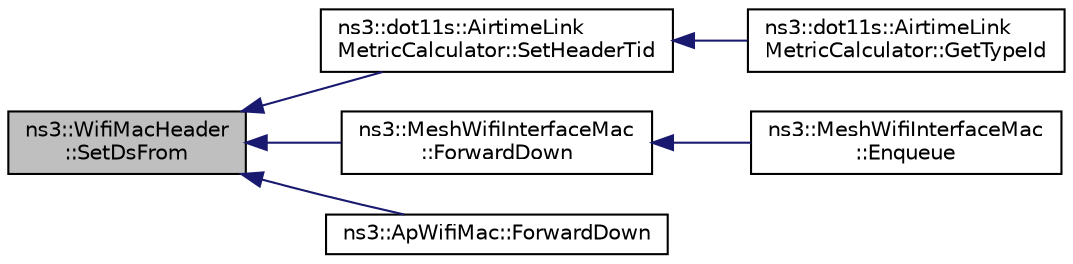 digraph "ns3::WifiMacHeader::SetDsFrom"
{
  edge [fontname="Helvetica",fontsize="10",labelfontname="Helvetica",labelfontsize="10"];
  node [fontname="Helvetica",fontsize="10",shape=record];
  rankdir="LR";
  Node1 [label="ns3::WifiMacHeader\l::SetDsFrom",height=0.2,width=0.4,color="black", fillcolor="grey75", style="filled", fontcolor="black"];
  Node1 -> Node2 [dir="back",color="midnightblue",fontsize="10",style="solid"];
  Node2 [label="ns3::dot11s::AirtimeLink\lMetricCalculator::SetHeaderTid",height=0.2,width=0.4,color="black", fillcolor="white", style="filled",URL="$da/d28/classns3_1_1dot11s_1_1AirtimeLinkMetricCalculator.html#aa6cca3c42a0677e2b168275d88e19dbb"];
  Node2 -> Node3 [dir="back",color="midnightblue",fontsize="10",style="solid"];
  Node3 [label="ns3::dot11s::AirtimeLink\lMetricCalculator::GetTypeId",height=0.2,width=0.4,color="black", fillcolor="white", style="filled",URL="$da/d28/classns3_1_1dot11s_1_1AirtimeLinkMetricCalculator.html#af622528b17c03be70643f061a7e8293c",tooltip="Get the type ID. "];
  Node1 -> Node4 [dir="back",color="midnightblue",fontsize="10",style="solid"];
  Node4 [label="ns3::MeshWifiInterfaceMac\l::ForwardDown",height=0.2,width=0.4,color="black", fillcolor="white", style="filled",URL="$d0/dd8/classns3_1_1MeshWifiInterfaceMac.html#ae8b4803a5031cf433ca13857ac6b3e93",tooltip="Send frame. Frame is supposed to be tagged by routing information. "];
  Node4 -> Node5 [dir="back",color="midnightblue",fontsize="10",style="solid"];
  Node5 [label="ns3::MeshWifiInterfaceMac\l::Enqueue",height=0.2,width=0.4,color="black", fillcolor="white", style="filled",URL="$d0/dd8/classns3_1_1MeshWifiInterfaceMac.html#a422554d3fcb60a5457db577d448cb608"];
  Node1 -> Node6 [dir="back",color="midnightblue",fontsize="10",style="solid"];
  Node6 [label="ns3::ApWifiMac::ForwardDown",height=0.2,width=0.4,color="black", fillcolor="white", style="filled",URL="$d0/d51/classns3_1_1ApWifiMac.html#abcc518337b1ccf6ebd983bc36a004bb4"];
}
